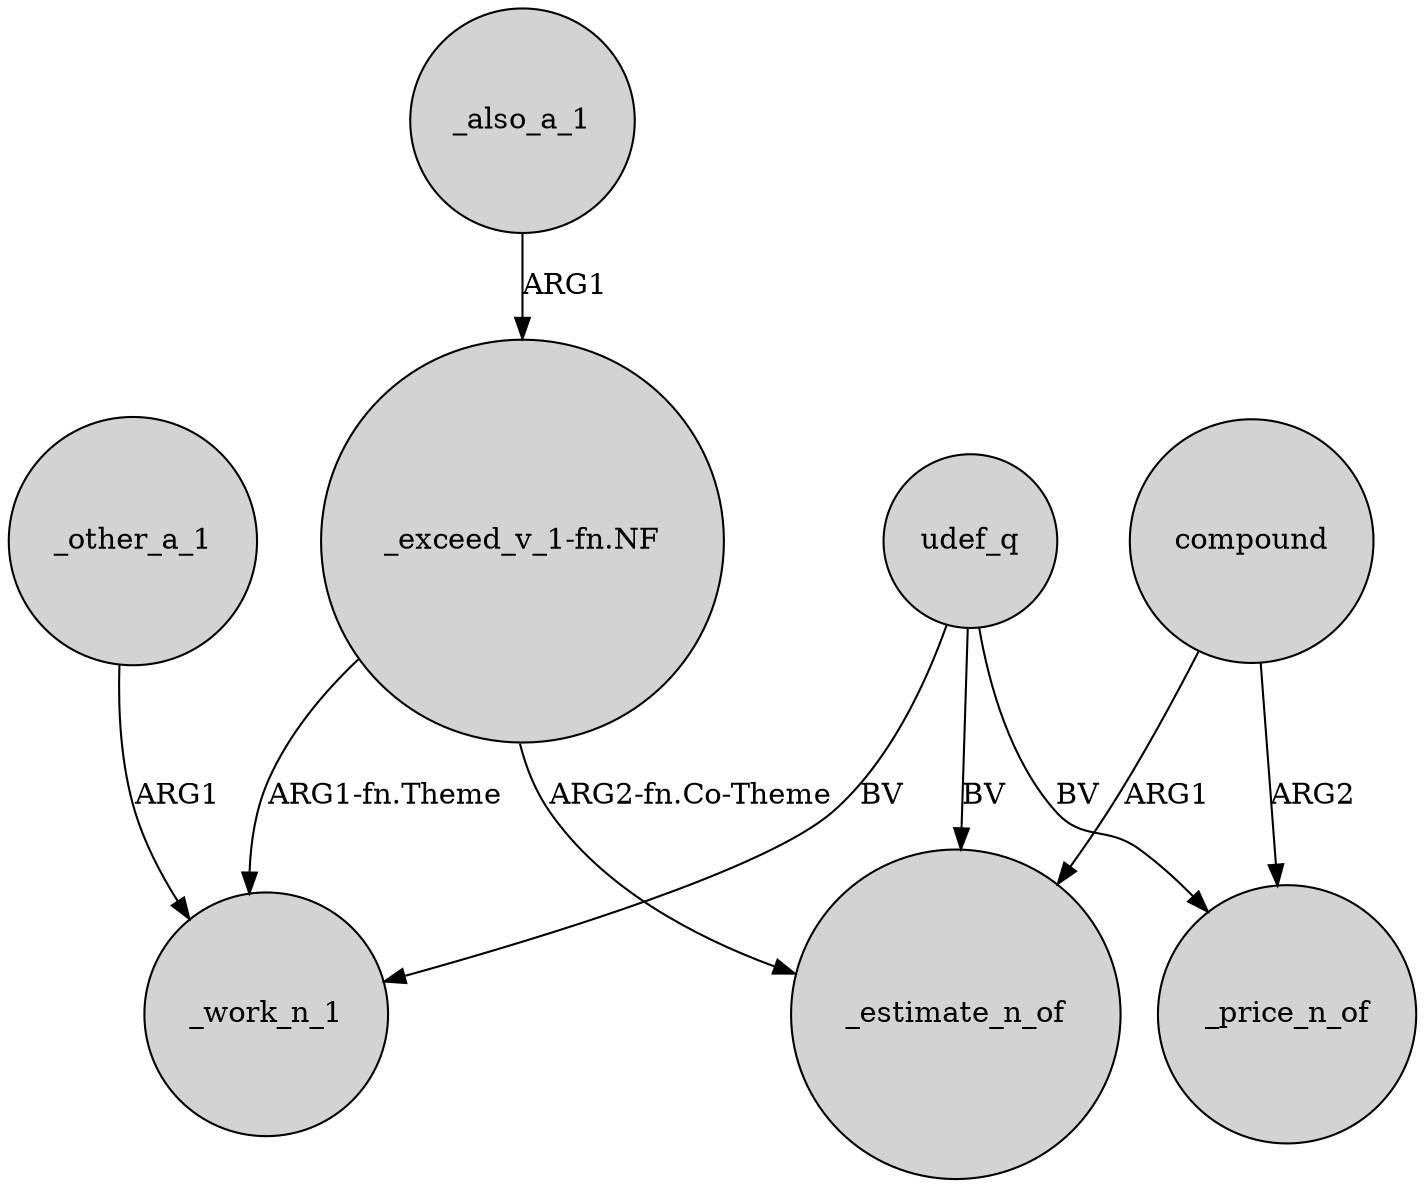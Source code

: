 digraph {
	node [shape=circle style=filled]
	"_exceed_v_1-fn.NF" -> _work_n_1 [label="ARG1-fn.Theme"]
	compound -> _price_n_of [label=ARG2]
	compound -> _estimate_n_of [label=ARG1]
	udef_q -> _estimate_n_of [label=BV]
	udef_q -> _price_n_of [label=BV]
	udef_q -> _work_n_1 [label=BV]
	_other_a_1 -> _work_n_1 [label=ARG1]
	"_exceed_v_1-fn.NF" -> _estimate_n_of [label="ARG2-fn.Co-Theme"]
	_also_a_1 -> "_exceed_v_1-fn.NF" [label=ARG1]
}
